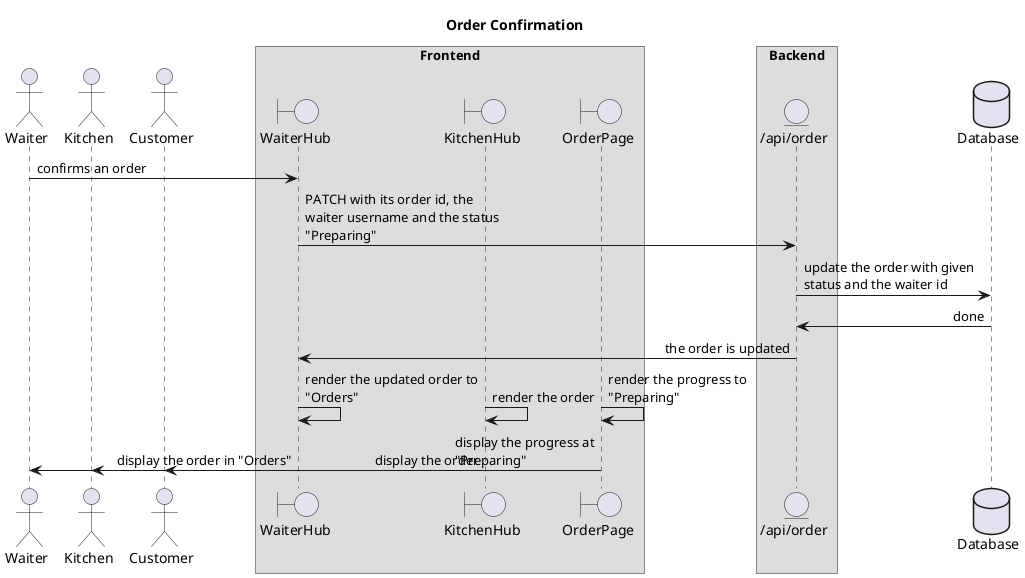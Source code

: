 ' This diagram is written in plantuml with the aid of
' jebbs' [PlantUML](https://marketplace.visualstudio.com/items?itemName=jebbs.plantuml) plugin in VSCode
@startuml
' diagram format
skinparam sequenceArrowThickness 1
skinparam maxmessagesize 200
skinparam BoxPadding 50
skinparam SequenceMessageAlign first
!pragma teoz true

title Order Confirmation

' actors
actor Waiter
actor Kitchen
actor Customer
' frontend entities
box Frontend
boundary WaiterHub
boundary KitchenHub
boundary OrderPage
end box
' backend entities
box Backend
entity "/api/order" as OrderAPI
end box
' database entities
database Database

Waiter -> WaiterHub: confirms an order
WaiterHub -> OrderAPI: PATCH with its order id, the waiter username and the status "Preparing"
OrderAPI -> Database: update the order with given status and the waiter id
Database -> OrderAPI: done
OrderAPI -> WaiterHub: the order is updated
WaiterHub -> WaiterHub: render the updated order to "Orders"
& KitchenHub -> KitchenHub: render the order
& OrderPage -> OrderPage: render the progress to "Preparing"
KitchenHub -> Kitchen: display the order
& WaiterHub -> Waiter: display the order in "Orders"
& OrderPage -> Customer: display the progress at "Preparing"
@enduml